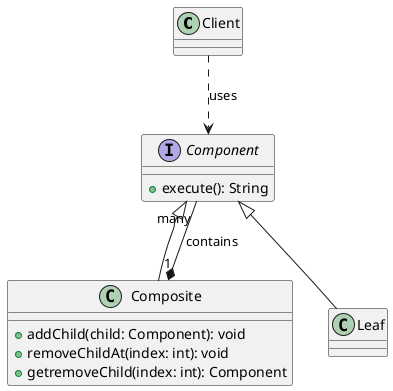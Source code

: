 @startuml Composite
class Client {
}
interface Component {
     + execute(): String
}
class Composite {
     + addChild(child: Component): void
     + removeChildAt(index: int): void
     + getremoveChild(index: int): Component     
}
class Leaf

Client ..> Component : uses

Composite "1" *-- "many" Component : contains

Component <|-- Leaf
Component <|-- Composite
@enduml